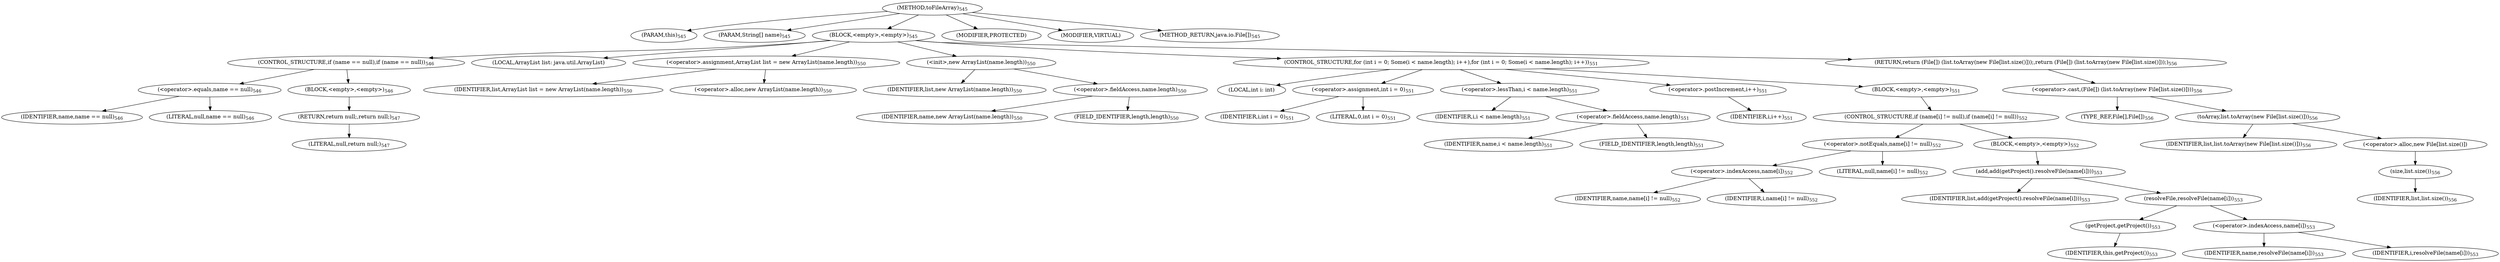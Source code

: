 digraph "toFileArray" {  
"1172" [label = <(METHOD,toFileArray)<SUB>545</SUB>> ]
"109" [label = <(PARAM,this)<SUB>545</SUB>> ]
"1173" [label = <(PARAM,String[] name)<SUB>545</SUB>> ]
"1174" [label = <(BLOCK,&lt;empty&gt;,&lt;empty&gt;)<SUB>545</SUB>> ]
"1175" [label = <(CONTROL_STRUCTURE,if (name == null),if (name == null))<SUB>546</SUB>> ]
"1176" [label = <(&lt;operator&gt;.equals,name == null)<SUB>546</SUB>> ]
"1177" [label = <(IDENTIFIER,name,name == null)<SUB>546</SUB>> ]
"1178" [label = <(LITERAL,null,name == null)<SUB>546</SUB>> ]
"1179" [label = <(BLOCK,&lt;empty&gt;,&lt;empty&gt;)<SUB>546</SUB>> ]
"1180" [label = <(RETURN,return null;,return null;)<SUB>547</SUB>> ]
"1181" [label = <(LITERAL,null,return null;)<SUB>547</SUB>> ]
"107" [label = <(LOCAL,ArrayList list: java.util.ArrayList)> ]
"1182" [label = <(&lt;operator&gt;.assignment,ArrayList list = new ArrayList(name.length))<SUB>550</SUB>> ]
"1183" [label = <(IDENTIFIER,list,ArrayList list = new ArrayList(name.length))<SUB>550</SUB>> ]
"1184" [label = <(&lt;operator&gt;.alloc,new ArrayList(name.length))<SUB>550</SUB>> ]
"1185" [label = <(&lt;init&gt;,new ArrayList(name.length))<SUB>550</SUB>> ]
"106" [label = <(IDENTIFIER,list,new ArrayList(name.length))<SUB>550</SUB>> ]
"1186" [label = <(&lt;operator&gt;.fieldAccess,name.length)<SUB>550</SUB>> ]
"1187" [label = <(IDENTIFIER,name,new ArrayList(name.length))<SUB>550</SUB>> ]
"1188" [label = <(FIELD_IDENTIFIER,length,length)<SUB>550</SUB>> ]
"1189" [label = <(CONTROL_STRUCTURE,for (int i = 0; Some(i &lt; name.length); i++),for (int i = 0; Some(i &lt; name.length); i++))<SUB>551</SUB>> ]
"1190" [label = <(LOCAL,int i: int)> ]
"1191" [label = <(&lt;operator&gt;.assignment,int i = 0)<SUB>551</SUB>> ]
"1192" [label = <(IDENTIFIER,i,int i = 0)<SUB>551</SUB>> ]
"1193" [label = <(LITERAL,0,int i = 0)<SUB>551</SUB>> ]
"1194" [label = <(&lt;operator&gt;.lessThan,i &lt; name.length)<SUB>551</SUB>> ]
"1195" [label = <(IDENTIFIER,i,i &lt; name.length)<SUB>551</SUB>> ]
"1196" [label = <(&lt;operator&gt;.fieldAccess,name.length)<SUB>551</SUB>> ]
"1197" [label = <(IDENTIFIER,name,i &lt; name.length)<SUB>551</SUB>> ]
"1198" [label = <(FIELD_IDENTIFIER,length,length)<SUB>551</SUB>> ]
"1199" [label = <(&lt;operator&gt;.postIncrement,i++)<SUB>551</SUB>> ]
"1200" [label = <(IDENTIFIER,i,i++)<SUB>551</SUB>> ]
"1201" [label = <(BLOCK,&lt;empty&gt;,&lt;empty&gt;)<SUB>551</SUB>> ]
"1202" [label = <(CONTROL_STRUCTURE,if (name[i] != null),if (name[i] != null))<SUB>552</SUB>> ]
"1203" [label = <(&lt;operator&gt;.notEquals,name[i] != null)<SUB>552</SUB>> ]
"1204" [label = <(&lt;operator&gt;.indexAccess,name[i])<SUB>552</SUB>> ]
"1205" [label = <(IDENTIFIER,name,name[i] != null)<SUB>552</SUB>> ]
"1206" [label = <(IDENTIFIER,i,name[i] != null)<SUB>552</SUB>> ]
"1207" [label = <(LITERAL,null,name[i] != null)<SUB>552</SUB>> ]
"1208" [label = <(BLOCK,&lt;empty&gt;,&lt;empty&gt;)<SUB>552</SUB>> ]
"1209" [label = <(add,add(getProject().resolveFile(name[i])))<SUB>553</SUB>> ]
"1210" [label = <(IDENTIFIER,list,add(getProject().resolveFile(name[i])))<SUB>553</SUB>> ]
"1211" [label = <(resolveFile,resolveFile(name[i]))<SUB>553</SUB>> ]
"1212" [label = <(getProject,getProject())<SUB>553</SUB>> ]
"108" [label = <(IDENTIFIER,this,getProject())<SUB>553</SUB>> ]
"1213" [label = <(&lt;operator&gt;.indexAccess,name[i])<SUB>553</SUB>> ]
"1214" [label = <(IDENTIFIER,name,resolveFile(name[i]))<SUB>553</SUB>> ]
"1215" [label = <(IDENTIFIER,i,resolveFile(name[i]))<SUB>553</SUB>> ]
"1216" [label = <(RETURN,return (File[]) (list.toArray(new File[list.size()]));,return (File[]) (list.toArray(new File[list.size()]));)<SUB>556</SUB>> ]
"1217" [label = <(&lt;operator&gt;.cast,(File[]) (list.toArray(new File[list.size()])))<SUB>556</SUB>> ]
"1218" [label = <(TYPE_REF,File[],File[])<SUB>556</SUB>> ]
"1219" [label = <(toArray,list.toArray(new File[list.size()]))<SUB>556</SUB>> ]
"1220" [label = <(IDENTIFIER,list,list.toArray(new File[list.size()]))<SUB>556</SUB>> ]
"1221" [label = <(&lt;operator&gt;.alloc,new File[list.size()])> ]
"1222" [label = <(size,list.size())<SUB>556</SUB>> ]
"1223" [label = <(IDENTIFIER,list,list.size())<SUB>556</SUB>> ]
"1224" [label = <(MODIFIER,PROTECTED)> ]
"1225" [label = <(MODIFIER,VIRTUAL)> ]
"1226" [label = <(METHOD_RETURN,java.io.File[])<SUB>545</SUB>> ]
  "1172" -> "109" 
  "1172" -> "1173" 
  "1172" -> "1174" 
  "1172" -> "1224" 
  "1172" -> "1225" 
  "1172" -> "1226" 
  "1174" -> "1175" 
  "1174" -> "107" 
  "1174" -> "1182" 
  "1174" -> "1185" 
  "1174" -> "1189" 
  "1174" -> "1216" 
  "1175" -> "1176" 
  "1175" -> "1179" 
  "1176" -> "1177" 
  "1176" -> "1178" 
  "1179" -> "1180" 
  "1180" -> "1181" 
  "1182" -> "1183" 
  "1182" -> "1184" 
  "1185" -> "106" 
  "1185" -> "1186" 
  "1186" -> "1187" 
  "1186" -> "1188" 
  "1189" -> "1190" 
  "1189" -> "1191" 
  "1189" -> "1194" 
  "1189" -> "1199" 
  "1189" -> "1201" 
  "1191" -> "1192" 
  "1191" -> "1193" 
  "1194" -> "1195" 
  "1194" -> "1196" 
  "1196" -> "1197" 
  "1196" -> "1198" 
  "1199" -> "1200" 
  "1201" -> "1202" 
  "1202" -> "1203" 
  "1202" -> "1208" 
  "1203" -> "1204" 
  "1203" -> "1207" 
  "1204" -> "1205" 
  "1204" -> "1206" 
  "1208" -> "1209" 
  "1209" -> "1210" 
  "1209" -> "1211" 
  "1211" -> "1212" 
  "1211" -> "1213" 
  "1212" -> "108" 
  "1213" -> "1214" 
  "1213" -> "1215" 
  "1216" -> "1217" 
  "1217" -> "1218" 
  "1217" -> "1219" 
  "1219" -> "1220" 
  "1219" -> "1221" 
  "1221" -> "1222" 
  "1222" -> "1223" 
}
